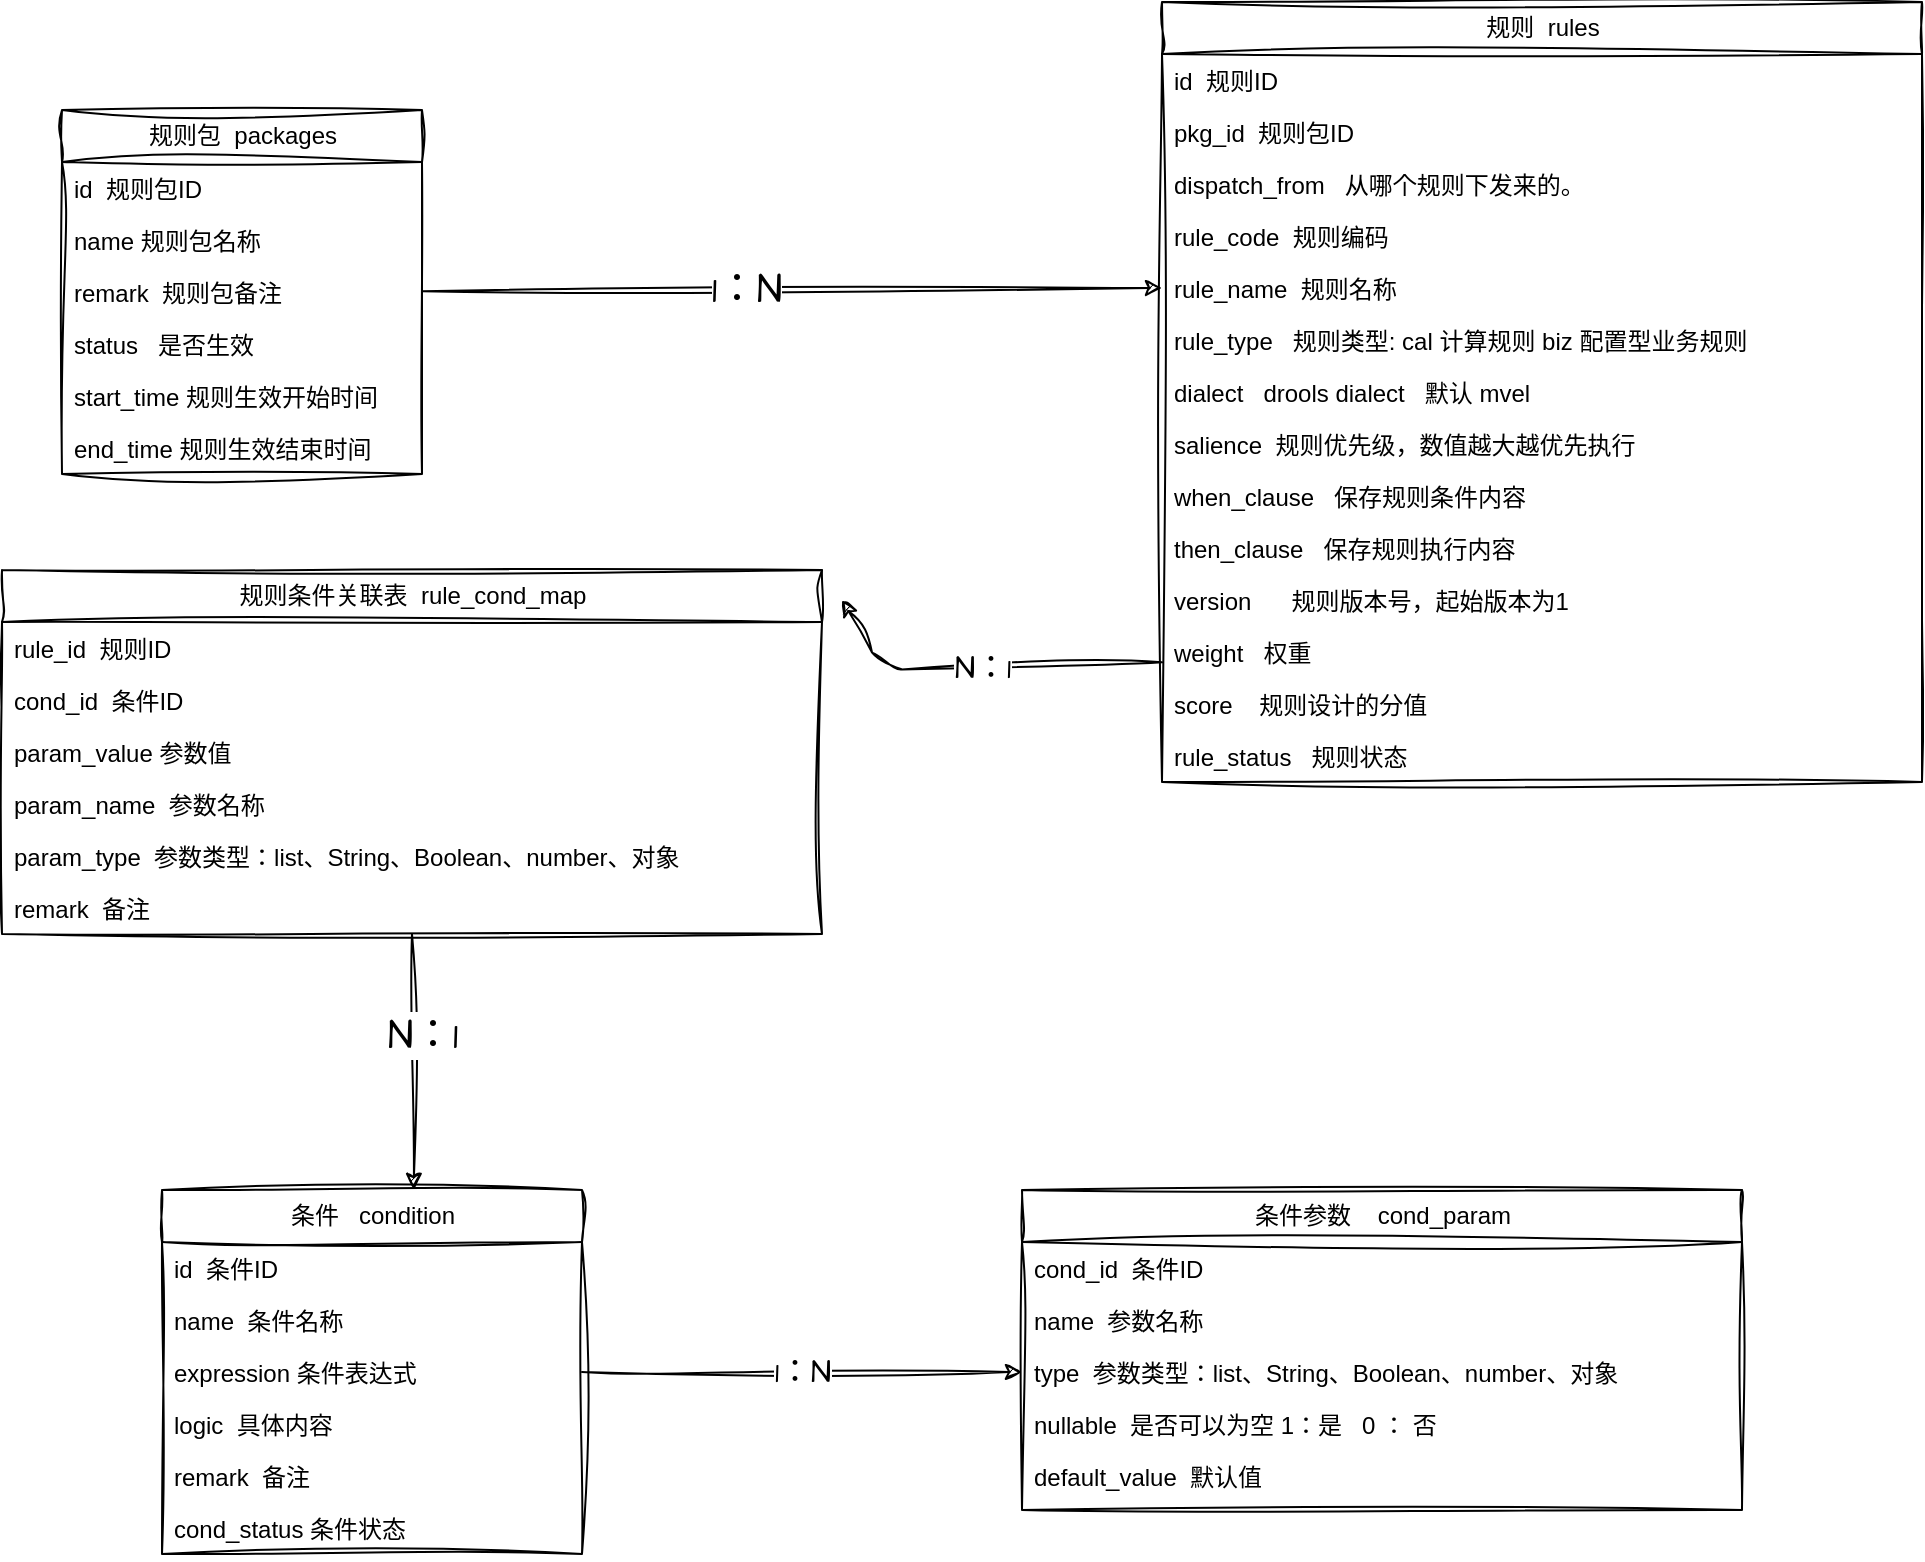 <mxfile>
    <diagram id="ax5NyLPj4z4dbE8FTgfw" name="Page-1">
        <mxGraphModel dx="1147" dy="1637" grid="1" gridSize="10" guides="1" tooltips="1" connect="1" arrows="1" fold="1" page="1" pageScale="1" pageWidth="1400" pageHeight="850" math="0" shadow="0">
            <root>
                <mxCell id="0"/>
                <mxCell id="1" parent="0"/>
                <mxCell id="2" value="规则包&amp;nbsp;&amp;nbsp;packages" style="swimlane;fontStyle=0;childLayout=stackLayout;horizontal=1;startSize=26;fillColor=none;horizontalStack=0;resizeParent=1;resizeParentMax=0;resizeLast=0;collapsible=1;marginBottom=0;html=1;sketch=1;curveFitting=1;jiggle=2;" parent="1" vertex="1">
                    <mxGeometry x="30" y="-10" width="180" height="182" as="geometry"/>
                </mxCell>
                <mxCell id="3" value="id&amp;nbsp; 规则包ID" style="text;strokeColor=none;fillColor=none;align=left;verticalAlign=top;spacingLeft=4;spacingRight=4;overflow=hidden;rotatable=0;points=[[0,0.5],[1,0.5]];portConstraint=eastwest;whiteSpace=wrap;html=1;sketch=1;curveFitting=1;jiggle=2;" parent="2" vertex="1">
                    <mxGeometry y="26" width="180" height="26" as="geometry"/>
                </mxCell>
                <mxCell id="4" value="name 规则包名称" style="text;strokeColor=none;fillColor=none;align=left;verticalAlign=top;spacingLeft=4;spacingRight=4;overflow=hidden;rotatable=0;points=[[0,0.5],[1,0.5]];portConstraint=eastwest;whiteSpace=wrap;html=1;sketch=1;curveFitting=1;jiggle=2;" parent="2" vertex="1">
                    <mxGeometry y="52" width="180" height="26" as="geometry"/>
                </mxCell>
                <mxCell id="9" value="remark&amp;nbsp; 规则包备注&lt;br&gt;" style="text;strokeColor=none;fillColor=none;align=left;verticalAlign=top;spacingLeft=4;spacingRight=4;overflow=hidden;rotatable=0;points=[[0,0.5],[1,0.5]];portConstraint=eastwest;whiteSpace=wrap;html=1;sketch=1;curveFitting=1;jiggle=2;" parent="2" vertex="1">
                    <mxGeometry y="78" width="180" height="26" as="geometry"/>
                </mxCell>
                <mxCell id="10" value="status&amp;nbsp; &amp;nbsp;是否生效" style="text;strokeColor=none;fillColor=none;align=left;verticalAlign=top;spacingLeft=4;spacingRight=4;overflow=hidden;rotatable=0;points=[[0,0.5],[1,0.5]];portConstraint=eastwest;whiteSpace=wrap;html=1;sketch=1;curveFitting=1;jiggle=2;" parent="2" vertex="1">
                    <mxGeometry y="104" width="180" height="26" as="geometry"/>
                </mxCell>
                <mxCell id="11" value="start_time 规则生效开始时间" style="text;strokeColor=none;fillColor=none;align=left;verticalAlign=top;spacingLeft=4;spacingRight=4;overflow=hidden;rotatable=0;points=[[0,0.5],[1,0.5]];portConstraint=eastwest;whiteSpace=wrap;html=1;sketch=1;curveFitting=1;jiggle=2;" parent="2" vertex="1">
                    <mxGeometry y="130" width="180" height="26" as="geometry"/>
                </mxCell>
                <mxCell id="12" value="end_time 规则生效结束时间" style="text;strokeColor=none;fillColor=none;align=left;verticalAlign=top;spacingLeft=4;spacingRight=4;overflow=hidden;rotatable=0;points=[[0,0.5],[1,0.5]];portConstraint=eastwest;whiteSpace=wrap;html=1;sketch=1;curveFitting=1;jiggle=2;" parent="2" vertex="1">
                    <mxGeometry y="156" width="180" height="26" as="geometry"/>
                </mxCell>
                <mxCell id="13" value="规则&amp;nbsp;&amp;nbsp;rules" style="swimlane;fontStyle=0;childLayout=stackLayout;horizontal=1;startSize=26;fillColor=none;horizontalStack=0;resizeParent=1;resizeParentMax=0;resizeLast=0;collapsible=1;marginBottom=0;html=1;sketch=1;curveFitting=1;jiggle=2;" parent="1" vertex="1">
                    <mxGeometry x="580" y="-64" width="380" height="390" as="geometry"/>
                </mxCell>
                <mxCell id="14" value="id&amp;nbsp; 规则ID" style="text;strokeColor=none;fillColor=none;align=left;verticalAlign=top;spacingLeft=4;spacingRight=4;overflow=hidden;rotatable=0;points=[[0,0.5],[1,0.5]];portConstraint=eastwest;whiteSpace=wrap;html=1;sketch=1;curveFitting=1;jiggle=2;" parent="13" vertex="1">
                    <mxGeometry y="26" width="380" height="26" as="geometry"/>
                </mxCell>
                <mxCell id="20" value="pkg_id&amp;nbsp; 规则包ID" style="text;strokeColor=none;fillColor=none;align=left;verticalAlign=top;spacingLeft=4;spacingRight=4;overflow=hidden;rotatable=0;points=[[0,0.5],[1,0.5]];portConstraint=eastwest;whiteSpace=wrap;html=1;sketch=1;curveFitting=1;jiggle=2;" parent="13" vertex="1">
                    <mxGeometry y="52" width="380" height="26" as="geometry"/>
                </mxCell>
                <mxCell id="15" value="dispatch_from&amp;nbsp; &amp;nbsp;从哪个规则下发来的。" style="text;strokeColor=none;fillColor=none;align=left;verticalAlign=top;spacingLeft=4;spacingRight=4;overflow=hidden;rotatable=0;points=[[0,0.5],[1,0.5]];portConstraint=eastwest;whiteSpace=wrap;html=1;sketch=1;curveFitting=1;jiggle=2;" parent="13" vertex="1">
                    <mxGeometry y="78" width="380" height="26" as="geometry"/>
                </mxCell>
                <mxCell id="17" value="rule_code&amp;nbsp;&amp;nbsp;规则编码" style="text;strokeColor=none;fillColor=none;align=left;verticalAlign=top;spacingLeft=4;spacingRight=4;overflow=hidden;rotatable=0;points=[[0,0.5],[1,0.5]];portConstraint=eastwest;whiteSpace=wrap;html=1;sketch=1;curveFitting=1;jiggle=2;" parent="13" vertex="1">
                    <mxGeometry y="104" width="380" height="26" as="geometry"/>
                </mxCell>
                <mxCell id="56" value="rule_name&amp;nbsp; 规则名称" style="text;strokeColor=none;fillColor=none;align=left;verticalAlign=top;spacingLeft=4;spacingRight=4;overflow=hidden;rotatable=0;points=[[0,0.5],[1,0.5]];portConstraint=eastwest;whiteSpace=wrap;html=1;sketch=1;curveFitting=1;jiggle=2;" parent="13" vertex="1">
                    <mxGeometry y="130" width="380" height="26" as="geometry"/>
                </mxCell>
                <mxCell id="57" value="rule_type&amp;nbsp; &amp;nbsp;规则类型: cal 计算规则 biz&amp;nbsp;配置型业务规则" style="text;strokeColor=none;fillColor=none;align=left;verticalAlign=top;spacingLeft=4;spacingRight=4;overflow=hidden;rotatable=0;points=[[0,0.5],[1,0.5]];portConstraint=eastwest;whiteSpace=wrap;html=1;sketch=1;curveFitting=1;jiggle=2;" parent="13" vertex="1">
                    <mxGeometry y="156" width="380" height="26" as="geometry"/>
                </mxCell>
                <mxCell id="58" value="dialect&amp;nbsp; &amp;nbsp;drools dialect&amp;nbsp; &amp;nbsp;默认&amp;nbsp;mvel" style="text;strokeColor=none;fillColor=none;align=left;verticalAlign=top;spacingLeft=4;spacingRight=4;overflow=hidden;rotatable=0;points=[[0,0.5],[1,0.5]];portConstraint=eastwest;whiteSpace=wrap;html=1;sketch=1;curveFitting=1;jiggle=2;" parent="13" vertex="1">
                    <mxGeometry y="182" width="380" height="26" as="geometry"/>
                </mxCell>
                <mxCell id="89" value="salience&amp;nbsp; 规则优先级，数值越大越优先执行" style="text;strokeColor=none;fillColor=none;align=left;verticalAlign=top;spacingLeft=4;spacingRight=4;overflow=hidden;rotatable=0;points=[[0,0.5],[1,0.5]];portConstraint=eastwest;whiteSpace=wrap;html=1;sketch=1;curveFitting=1;jiggle=2;" vertex="1" parent="13">
                    <mxGeometry y="208" width="380" height="26" as="geometry"/>
                </mxCell>
                <mxCell id="59" value="when_clause&amp;nbsp; &amp;nbsp;保存规则条件内容" style="text;strokeColor=none;fillColor=none;align=left;verticalAlign=top;spacingLeft=4;spacingRight=4;overflow=hidden;rotatable=0;points=[[0,0.5],[1,0.5]];portConstraint=eastwest;whiteSpace=wrap;html=1;sketch=1;curveFitting=1;jiggle=2;" parent="13" vertex="1">
                    <mxGeometry y="234" width="380" height="26" as="geometry"/>
                </mxCell>
                <mxCell id="60" value="then_clause&amp;nbsp; &amp;nbsp;保存规则执行内容" style="text;strokeColor=none;fillColor=none;align=left;verticalAlign=top;spacingLeft=4;spacingRight=4;overflow=hidden;rotatable=0;points=[[0,0.5],[1,0.5]];portConstraint=eastwest;whiteSpace=wrap;html=1;sketch=1;curveFitting=1;jiggle=2;" parent="13" vertex="1">
                    <mxGeometry y="260" width="380" height="26" as="geometry"/>
                </mxCell>
                <mxCell id="61" value="version&amp;nbsp; &amp;nbsp; &amp;nbsp; 规则版本号，起始版本为1" style="text;strokeColor=none;fillColor=none;align=left;verticalAlign=top;spacingLeft=4;spacingRight=4;overflow=hidden;rotatable=0;points=[[0,0.5],[1,0.5]];portConstraint=eastwest;whiteSpace=wrap;html=1;sketch=1;curveFitting=1;jiggle=2;" parent="13" vertex="1">
                    <mxGeometry y="286" width="380" height="26" as="geometry"/>
                </mxCell>
                <mxCell id="62" value="weight&amp;nbsp; &amp;nbsp;权重" style="text;strokeColor=none;fillColor=none;align=left;verticalAlign=top;spacingLeft=4;spacingRight=4;overflow=hidden;rotatable=0;points=[[0,0.5],[1,0.5]];portConstraint=eastwest;whiteSpace=wrap;html=1;sketch=1;curveFitting=1;jiggle=2;" parent="13" vertex="1">
                    <mxGeometry y="312" width="380" height="26" as="geometry"/>
                </mxCell>
                <mxCell id="63" value="score&amp;nbsp; &amp;nbsp;&amp;nbsp;规则设计的分值" style="text;strokeColor=none;fillColor=none;align=left;verticalAlign=top;spacingLeft=4;spacingRight=4;overflow=hidden;rotatable=0;points=[[0,0.5],[1,0.5]];portConstraint=eastwest;whiteSpace=wrap;html=1;sketch=1;curveFitting=1;jiggle=2;" parent="13" vertex="1">
                    <mxGeometry y="338" width="380" height="26" as="geometry"/>
                </mxCell>
                <mxCell id="64" value="rule_status&amp;nbsp; &amp;nbsp;规则状态" style="text;strokeColor=none;fillColor=none;align=left;verticalAlign=top;spacingLeft=4;spacingRight=4;overflow=hidden;rotatable=0;points=[[0,0.5],[1,0.5]];portConstraint=eastwest;whiteSpace=wrap;html=1;sketch=1;curveFitting=1;jiggle=2;" parent="13" vertex="1">
                    <mxGeometry y="364" width="380" height="26" as="geometry"/>
                </mxCell>
                <mxCell id="21" value="条件&amp;nbsp; &amp;nbsp;condition" style="swimlane;fontStyle=0;childLayout=stackLayout;horizontal=1;startSize=26;fillColor=none;horizontalStack=0;resizeParent=1;resizeParentMax=0;resizeLast=0;collapsible=1;marginBottom=0;html=1;sketch=1;curveFitting=1;jiggle=2;" parent="1" vertex="1">
                    <mxGeometry x="80" y="530" width="210" height="182" as="geometry"/>
                </mxCell>
                <mxCell id="22" value="id&amp;nbsp; 条件ID" style="text;strokeColor=none;fillColor=none;align=left;verticalAlign=top;spacingLeft=4;spacingRight=4;overflow=hidden;rotatable=0;points=[[0,0.5],[1,0.5]];portConstraint=eastwest;whiteSpace=wrap;html=1;sketch=1;curveFitting=1;jiggle=2;" parent="21" vertex="1">
                    <mxGeometry y="26" width="210" height="26" as="geometry"/>
                </mxCell>
                <mxCell id="23" value="name&amp;nbsp; 条件名称" style="text;strokeColor=none;fillColor=none;align=left;verticalAlign=top;spacingLeft=4;spacingRight=4;overflow=hidden;rotatable=0;points=[[0,0.5],[1,0.5]];portConstraint=eastwest;whiteSpace=wrap;html=1;sketch=1;curveFitting=1;jiggle=2;" parent="21" vertex="1">
                    <mxGeometry y="52" width="210" height="26" as="geometry"/>
                </mxCell>
                <mxCell id="24" value="expression 条件表达式" style="text;strokeColor=none;fillColor=none;align=left;verticalAlign=top;spacingLeft=4;spacingRight=4;overflow=hidden;rotatable=0;points=[[0,0.5],[1,0.5]];portConstraint=eastwest;whiteSpace=wrap;html=1;sketch=1;curveFitting=1;jiggle=2;" parent="21" vertex="1">
                    <mxGeometry y="78" width="210" height="26" as="geometry"/>
                </mxCell>
                <mxCell id="38" value="logic&amp;nbsp; 具体内容" style="text;strokeColor=none;fillColor=none;align=left;verticalAlign=top;spacingLeft=4;spacingRight=4;overflow=hidden;rotatable=0;points=[[0,0.5],[1,0.5]];portConstraint=eastwest;whiteSpace=wrap;html=1;sketch=1;curveFitting=1;jiggle=2;" parent="21" vertex="1">
                    <mxGeometry y="104" width="210" height="26" as="geometry"/>
                </mxCell>
                <mxCell id="39" value="remark&amp;nbsp; 备注" style="text;strokeColor=none;fillColor=none;align=left;verticalAlign=top;spacingLeft=4;spacingRight=4;overflow=hidden;rotatable=0;points=[[0,0.5],[1,0.5]];portConstraint=eastwest;whiteSpace=wrap;html=1;sketch=1;curveFitting=1;jiggle=2;" parent="21" vertex="1">
                    <mxGeometry y="130" width="210" height="26" as="geometry"/>
                </mxCell>
                <mxCell id="65" value="cond_status 条件状态" style="text;strokeColor=none;fillColor=none;align=left;verticalAlign=top;spacingLeft=4;spacingRight=4;overflow=hidden;rotatable=0;points=[[0,0.5],[1,0.5]];portConstraint=eastwest;whiteSpace=wrap;html=1;sketch=1;curveFitting=1;jiggle=2;" parent="21" vertex="1">
                    <mxGeometry y="156" width="210" height="26" as="geometry"/>
                </mxCell>
                <mxCell id="66" value="条件参数&amp;nbsp; &amp;nbsp;&amp;nbsp;cond_param" style="swimlane;fontStyle=0;childLayout=stackLayout;horizontal=1;startSize=26;fillColor=none;horizontalStack=0;resizeParent=1;resizeParentMax=0;resizeLast=0;collapsible=1;marginBottom=0;html=1;sketch=1;curveFitting=1;jiggle=2;" parent="1" vertex="1">
                    <mxGeometry x="510" y="530" width="360" height="160" as="geometry"/>
                </mxCell>
                <mxCell id="67" value="cond_id&amp;nbsp; 条件ID" style="text;strokeColor=none;fillColor=none;align=left;verticalAlign=top;spacingLeft=4;spacingRight=4;overflow=hidden;rotatable=0;points=[[0,0.5],[1,0.5]];portConstraint=eastwest;whiteSpace=wrap;html=1;sketch=1;curveFitting=1;jiggle=2;" parent="66" vertex="1">
                    <mxGeometry y="26" width="360" height="26" as="geometry"/>
                </mxCell>
                <mxCell id="68" value="name&amp;nbsp; 参数名称" style="text;strokeColor=none;fillColor=none;align=left;verticalAlign=top;spacingLeft=4;spacingRight=4;overflow=hidden;rotatable=0;points=[[0,0.5],[1,0.5]];portConstraint=eastwest;whiteSpace=wrap;html=1;sketch=1;curveFitting=1;jiggle=2;" parent="66" vertex="1">
                    <mxGeometry y="52" width="360" height="26" as="geometry"/>
                </mxCell>
                <mxCell id="69" value="type&amp;nbsp; 参数类型：list、String、Boolean、number、对象" style="text;strokeColor=none;fillColor=none;align=left;verticalAlign=top;spacingLeft=4;spacingRight=4;overflow=hidden;rotatable=0;points=[[0,0.5],[1,0.5]];portConstraint=eastwest;whiteSpace=wrap;html=1;sketch=1;curveFitting=1;jiggle=2;" parent="66" vertex="1">
                    <mxGeometry y="78" width="360" height="26" as="geometry"/>
                </mxCell>
                <mxCell id="70" value="nullable&amp;nbsp; 是否可以为空 1：是&amp;nbsp; &amp;nbsp;0 ： 否" style="text;strokeColor=none;fillColor=none;align=left;verticalAlign=top;spacingLeft=4;spacingRight=4;overflow=hidden;rotatable=0;points=[[0,0.5],[1,0.5]];portConstraint=eastwest;whiteSpace=wrap;html=1;sketch=1;curveFitting=1;jiggle=2;" parent="66" vertex="1">
                    <mxGeometry y="104" width="360" height="26" as="geometry"/>
                </mxCell>
                <mxCell id="90" value="default_value&amp;nbsp; 默认值" style="text;strokeColor=none;fillColor=none;align=left;verticalAlign=top;spacingLeft=4;spacingRight=4;overflow=hidden;rotatable=0;points=[[0,0.5],[1,0.5]];portConstraint=eastwest;whiteSpace=wrap;html=1;sketch=1;curveFitting=1;jiggle=2;" vertex="1" parent="66">
                    <mxGeometry y="130" width="360" height="30" as="geometry"/>
                </mxCell>
                <mxCell id="84" style="edgeStyle=none;sketch=1;hachureGap=4;jiggle=2;curveFitting=1;html=1;exitX=0.5;exitY=1;exitDx=0;exitDy=0;entryX=0.6;entryY=0;entryDx=0;entryDy=0;entryPerimeter=0;fontFamily=Architects Daughter;fontSource=https%3A%2F%2Ffonts.googleapis.com%2Fcss%3Ffamily%3DArchitects%2BDaughter;fontSize=16;" parent="1" source="73" target="21" edge="1">
                    <mxGeometry relative="1" as="geometry"/>
                </mxCell>
                <mxCell id="85" value="N：1" style="edgeLabel;html=1;align=center;verticalAlign=middle;resizable=0;points=[];fontSize=20;fontFamily=Architects Daughter;" parent="84" vertex="1" connectable="0">
                    <mxGeometry x="-0.218" y="4" relative="1" as="geometry">
                        <mxPoint as="offset"/>
                    </mxGeometry>
                </mxCell>
                <mxCell id="73" value="规则条件关联表&amp;nbsp;&amp;nbsp;rule_cond_map" style="swimlane;fontStyle=0;childLayout=stackLayout;horizontal=1;startSize=26;fillColor=none;horizontalStack=0;resizeParent=1;resizeParentMax=0;resizeLast=0;collapsible=1;marginBottom=0;html=1;sketch=1;curveFitting=1;jiggle=2;" parent="1" vertex="1">
                    <mxGeometry y="220" width="410" height="182" as="geometry"/>
                </mxCell>
                <mxCell id="74" value="rule_id&amp;nbsp; 规则ID" style="text;strokeColor=none;fillColor=none;align=left;verticalAlign=top;spacingLeft=4;spacingRight=4;overflow=hidden;rotatable=0;points=[[0,0.5],[1,0.5]];portConstraint=eastwest;whiteSpace=wrap;html=1;sketch=1;curveFitting=1;jiggle=2;" parent="73" vertex="1">
                    <mxGeometry y="26" width="410" height="26" as="geometry"/>
                </mxCell>
                <mxCell id="75" value="cond_id&amp;nbsp; 条件ID" style="text;strokeColor=none;fillColor=none;align=left;verticalAlign=top;spacingLeft=4;spacingRight=4;overflow=hidden;rotatable=0;points=[[0,0.5],[1,0.5]];portConstraint=eastwest;whiteSpace=wrap;html=1;sketch=1;curveFitting=1;jiggle=2;" parent="73" vertex="1">
                    <mxGeometry y="52" width="410" height="26" as="geometry"/>
                </mxCell>
                <mxCell id="76" value="param_value 参数值" style="text;strokeColor=none;fillColor=none;align=left;verticalAlign=top;spacingLeft=4;spacingRight=4;overflow=hidden;rotatable=0;points=[[0,0.5],[1,0.5]];portConstraint=eastwest;whiteSpace=wrap;html=1;sketch=1;curveFitting=1;jiggle=2;" parent="73" vertex="1">
                    <mxGeometry y="78" width="410" height="26" as="geometry"/>
                </mxCell>
                <mxCell id="77" value="param_name&amp;nbsp; 参数名称" style="text;strokeColor=none;fillColor=none;align=left;verticalAlign=top;spacingLeft=4;spacingRight=4;overflow=hidden;rotatable=0;points=[[0,0.5],[1,0.5]];portConstraint=eastwest;whiteSpace=wrap;html=1;sketch=1;curveFitting=1;jiggle=2;" parent="73" vertex="1">
                    <mxGeometry y="104" width="410" height="26" as="geometry"/>
                </mxCell>
                <mxCell id="78" value="param_type&amp;nbsp; 参数类型：list、String、Boolean、number、对象" style="text;strokeColor=none;fillColor=none;align=left;verticalAlign=top;spacingLeft=4;spacingRight=4;overflow=hidden;rotatable=0;points=[[0,0.5],[1,0.5]];portConstraint=eastwest;whiteSpace=wrap;html=1;sketch=1;curveFitting=1;jiggle=2;" parent="73" vertex="1">
                    <mxGeometry y="130" width="410" height="26" as="geometry"/>
                </mxCell>
                <mxCell id="79" value="remark&amp;nbsp; 备注" style="text;strokeColor=none;fillColor=none;align=left;verticalAlign=top;spacingLeft=4;spacingRight=4;overflow=hidden;rotatable=0;points=[[0,0.5],[1,0.5]];portConstraint=eastwest;whiteSpace=wrap;html=1;sketch=1;curveFitting=1;jiggle=2;" parent="73" vertex="1">
                    <mxGeometry y="156" width="410" height="26" as="geometry"/>
                </mxCell>
                <mxCell id="83" value="N：1" style="edgeStyle=none;sketch=1;hachureGap=4;jiggle=2;curveFitting=1;html=1;fontFamily=Architects Daughter;fontSource=https%3A%2F%2Ffonts.googleapis.com%2Fcss%3Ffamily%3DArchitects%2BDaughter;fontSize=16;" parent="1" source="62" edge="1">
                    <mxGeometry relative="1" as="geometry">
                        <mxPoint x="420" y="235" as="targetPoint"/>
                        <Array as="points">
                            <mxPoint x="440" y="270"/>
                        </Array>
                    </mxGeometry>
                </mxCell>
                <mxCell id="86" style="edgeStyle=none;sketch=1;hachureGap=4;jiggle=2;curveFitting=1;html=1;entryX=0;entryY=0.5;entryDx=0;entryDy=0;fontFamily=Architects Daughter;fontSource=https%3A%2F%2Ffonts.googleapis.com%2Fcss%3Ffamily%3DArchitects%2BDaughter;fontSize=16;" parent="1" source="9" target="56" edge="1">
                    <mxGeometry relative="1" as="geometry"/>
                </mxCell>
                <mxCell id="87" value="1：N" style="edgeLabel;html=1;align=center;verticalAlign=middle;resizable=0;points=[];fontSize=20;fontFamily=Architects Daughter;" parent="86" vertex="1" connectable="0">
                    <mxGeometry x="-0.124" y="1" relative="1" as="geometry">
                        <mxPoint as="offset"/>
                    </mxGeometry>
                </mxCell>
                <mxCell id="88" value="1：N" style="edgeStyle=none;sketch=1;hachureGap=4;jiggle=2;curveFitting=1;html=1;entryX=0;entryY=0.5;entryDx=0;entryDy=0;fontFamily=Architects Daughter;fontSource=https%3A%2F%2Ffonts.googleapis.com%2Fcss%3Ffamily%3DArchitects%2BDaughter;fontSize=16;" parent="1" source="24" target="69" edge="1">
                    <mxGeometry relative="1" as="geometry"/>
                </mxCell>
            </root>
        </mxGraphModel>
    </diagram>
</mxfile>